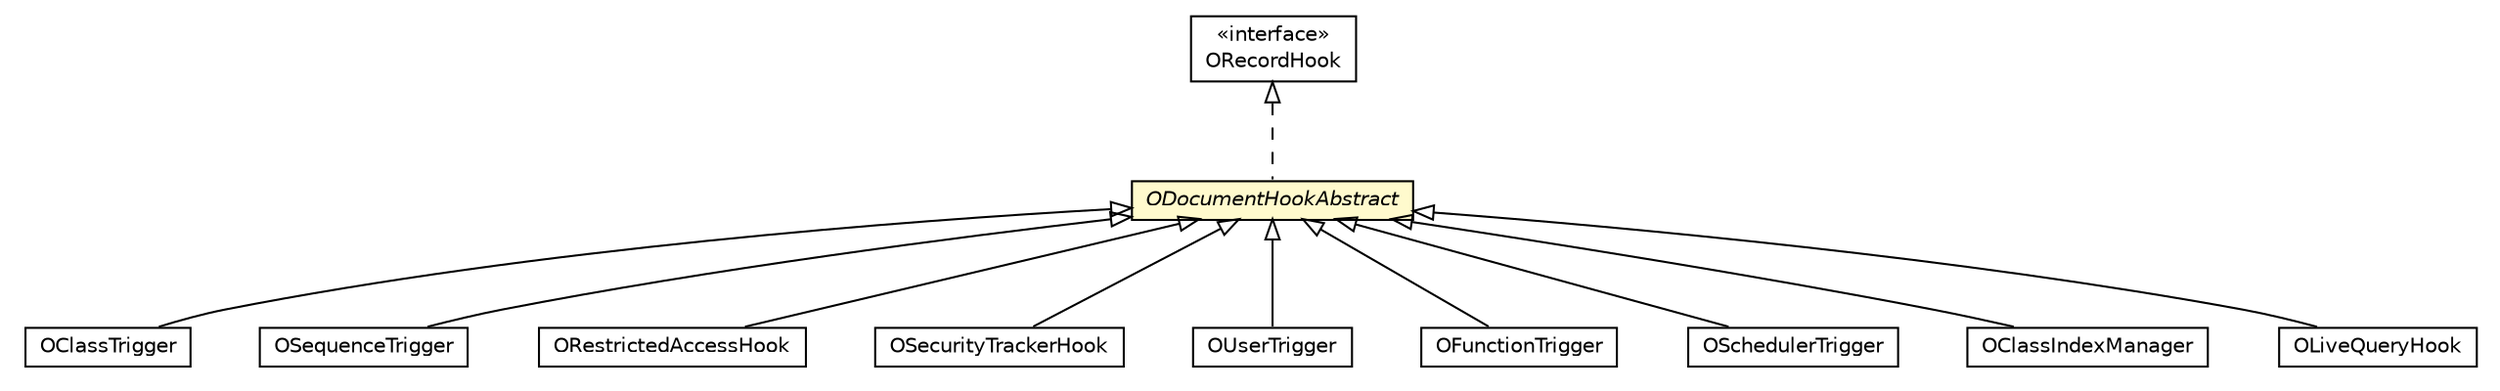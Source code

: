 #!/usr/local/bin/dot
#
# Class diagram 
# Generated by UMLGraph version R5_6-24-gf6e263 (http://www.umlgraph.org/)
#

digraph G {
	edge [fontname="Helvetica",fontsize=10,labelfontname="Helvetica",labelfontsize=10];
	node [fontname="Helvetica",fontsize=10,shape=plaintext];
	nodesep=0.25;
	ranksep=0.5;
	// com.orientechnologies.orient.core.db.record.OClassTrigger
	c1609755 [label=<<table title="com.orientechnologies.orient.core.db.record.OClassTrigger" border="0" cellborder="1" cellspacing="0" cellpadding="2" port="p" href="../db/record/OClassTrigger.html">
		<tr><td><table border="0" cellspacing="0" cellpadding="1">
<tr><td align="center" balign="center"> OClassTrigger </td></tr>
		</table></td></tr>
		</table>>, URL="../db/record/OClassTrigger.html", fontname="Helvetica", fontcolor="black", fontsize=10.0];
	// com.orientechnologies.orient.core.metadata.sequence.OSequenceTrigger
	c1609852 [label=<<table title="com.orientechnologies.orient.core.metadata.sequence.OSequenceTrigger" border="0" cellborder="1" cellspacing="0" cellpadding="2" port="p" href="../metadata/sequence/OSequenceTrigger.html">
		<tr><td><table border="0" cellspacing="0" cellpadding="1">
<tr><td align="center" balign="center"> OSequenceTrigger </td></tr>
		</table></td></tr>
		</table>>, URL="../metadata/sequence/OSequenceTrigger.html", fontname="Helvetica", fontcolor="black", fontsize=10.0];
	// com.orientechnologies.orient.core.metadata.security.ORestrictedAccessHook
	c1609868 [label=<<table title="com.orientechnologies.orient.core.metadata.security.ORestrictedAccessHook" border="0" cellborder="1" cellspacing="0" cellpadding="2" port="p" href="../metadata/security/ORestrictedAccessHook.html">
		<tr><td><table border="0" cellspacing="0" cellpadding="1">
<tr><td align="center" balign="center"> ORestrictedAccessHook </td></tr>
		</table></td></tr>
		</table>>, URL="../metadata/security/ORestrictedAccessHook.html", fontname="Helvetica", fontcolor="black", fontsize=10.0];
	// com.orientechnologies.orient.core.metadata.security.OSecurityTrackerHook
	c1609879 [label=<<table title="com.orientechnologies.orient.core.metadata.security.OSecurityTrackerHook" border="0" cellborder="1" cellspacing="0" cellpadding="2" port="p" href="../metadata/security/OSecurityTrackerHook.html">
		<tr><td><table border="0" cellspacing="0" cellpadding="1">
<tr><td align="center" balign="center"> OSecurityTrackerHook </td></tr>
		</table></td></tr>
		</table>>, URL="../metadata/security/OSecurityTrackerHook.html", fontname="Helvetica", fontcolor="black", fontsize=10.0];
	// com.orientechnologies.orient.core.metadata.security.OUserTrigger
	c1609880 [label=<<table title="com.orientechnologies.orient.core.metadata.security.OUserTrigger" border="0" cellborder="1" cellspacing="0" cellpadding="2" port="p" href="../metadata/security/OUserTrigger.html">
		<tr><td><table border="0" cellspacing="0" cellpadding="1">
<tr><td align="center" balign="center"> OUserTrigger </td></tr>
		</table></td></tr>
		</table>>, URL="../metadata/security/OUserTrigger.html", fontname="Helvetica", fontcolor="black", fontsize=10.0];
	// com.orientechnologies.orient.core.metadata.function.OFunctionTrigger
	c1609890 [label=<<table title="com.orientechnologies.orient.core.metadata.function.OFunctionTrigger" border="0" cellborder="1" cellspacing="0" cellpadding="2" port="p" href="../metadata/function/OFunctionTrigger.html">
		<tr><td><table border="0" cellspacing="0" cellpadding="1">
<tr><td align="center" balign="center"> OFunctionTrigger </td></tr>
		</table></td></tr>
		</table>>, URL="../metadata/function/OFunctionTrigger.html", fontname="Helvetica", fontcolor="black", fontsize=10.0];
	// com.orientechnologies.orient.core.hook.ODocumentHookAbstract
	c1609934 [label=<<table title="com.orientechnologies.orient.core.hook.ODocumentHookAbstract" border="0" cellborder="1" cellspacing="0" cellpadding="2" port="p" bgcolor="lemonChiffon" href="./ODocumentHookAbstract.html">
		<tr><td><table border="0" cellspacing="0" cellpadding="1">
<tr><td align="center" balign="center"><font face="Helvetica-Oblique"> ODocumentHookAbstract </font></td></tr>
		</table></td></tr>
		</table>>, URL="./ODocumentHookAbstract.html", fontname="Helvetica", fontcolor="black", fontsize=10.0];
	// com.orientechnologies.orient.core.hook.ORecordHook
	c1609935 [label=<<table title="com.orientechnologies.orient.core.hook.ORecordHook" border="0" cellborder="1" cellspacing="0" cellpadding="2" port="p" href="./ORecordHook.html">
		<tr><td><table border="0" cellspacing="0" cellpadding="1">
<tr><td align="center" balign="center"> &#171;interface&#187; </td></tr>
<tr><td align="center" balign="center"> ORecordHook </td></tr>
		</table></td></tr>
		</table>>, URL="./ORecordHook.html", fontname="Helvetica", fontcolor="black", fontsize=10.0];
	// com.orientechnologies.orient.core.schedule.OSchedulerTrigger
	c1610659 [label=<<table title="com.orientechnologies.orient.core.schedule.OSchedulerTrigger" border="0" cellborder="1" cellspacing="0" cellpadding="2" port="p" href="../schedule/OSchedulerTrigger.html">
		<tr><td><table border="0" cellspacing="0" cellpadding="1">
<tr><td align="center" balign="center"> OSchedulerTrigger </td></tr>
		</table></td></tr>
		</table>>, URL="../schedule/OSchedulerTrigger.html", fontname="Helvetica", fontcolor="black", fontsize=10.0];
	// com.orientechnologies.orient.core.index.OClassIndexManager
	c1610815 [label=<<table title="com.orientechnologies.orient.core.index.OClassIndexManager" border="0" cellborder="1" cellspacing="0" cellpadding="2" port="p" href="../index/OClassIndexManager.html">
		<tr><td><table border="0" cellspacing="0" cellpadding="1">
<tr><td align="center" balign="center"> OClassIndexManager </td></tr>
		</table></td></tr>
		</table>>, URL="../index/OClassIndexManager.html", fontname="Helvetica", fontcolor="black", fontsize=10.0];
	// com.orientechnologies.orient.core.query.live.OLiveQueryHook
	c1610904 [label=<<table title="com.orientechnologies.orient.core.query.live.OLiveQueryHook" border="0" cellborder="1" cellspacing="0" cellpadding="2" port="p" href="../query/live/OLiveQueryHook.html">
		<tr><td><table border="0" cellspacing="0" cellpadding="1">
<tr><td align="center" balign="center"> OLiveQueryHook </td></tr>
		</table></td></tr>
		</table>>, URL="../query/live/OLiveQueryHook.html", fontname="Helvetica", fontcolor="black", fontsize=10.0];
	//com.orientechnologies.orient.core.db.record.OClassTrigger extends com.orientechnologies.orient.core.hook.ODocumentHookAbstract
	c1609934:p -> c1609755:p [dir=back,arrowtail=empty];
	//com.orientechnologies.orient.core.metadata.sequence.OSequenceTrigger extends com.orientechnologies.orient.core.hook.ODocumentHookAbstract
	c1609934:p -> c1609852:p [dir=back,arrowtail=empty];
	//com.orientechnologies.orient.core.metadata.security.ORestrictedAccessHook extends com.orientechnologies.orient.core.hook.ODocumentHookAbstract
	c1609934:p -> c1609868:p [dir=back,arrowtail=empty];
	//com.orientechnologies.orient.core.metadata.security.OSecurityTrackerHook extends com.orientechnologies.orient.core.hook.ODocumentHookAbstract
	c1609934:p -> c1609879:p [dir=back,arrowtail=empty];
	//com.orientechnologies.orient.core.metadata.security.OUserTrigger extends com.orientechnologies.orient.core.hook.ODocumentHookAbstract
	c1609934:p -> c1609880:p [dir=back,arrowtail=empty];
	//com.orientechnologies.orient.core.metadata.function.OFunctionTrigger extends com.orientechnologies.orient.core.hook.ODocumentHookAbstract
	c1609934:p -> c1609890:p [dir=back,arrowtail=empty];
	//com.orientechnologies.orient.core.hook.ODocumentHookAbstract implements com.orientechnologies.orient.core.hook.ORecordHook
	c1609935:p -> c1609934:p [dir=back,arrowtail=empty,style=dashed];
	//com.orientechnologies.orient.core.schedule.OSchedulerTrigger extends com.orientechnologies.orient.core.hook.ODocumentHookAbstract
	c1609934:p -> c1610659:p [dir=back,arrowtail=empty];
	//com.orientechnologies.orient.core.index.OClassIndexManager extends com.orientechnologies.orient.core.hook.ODocumentHookAbstract
	c1609934:p -> c1610815:p [dir=back,arrowtail=empty];
	//com.orientechnologies.orient.core.query.live.OLiveQueryHook extends com.orientechnologies.orient.core.hook.ODocumentHookAbstract
	c1609934:p -> c1610904:p [dir=back,arrowtail=empty];
}

